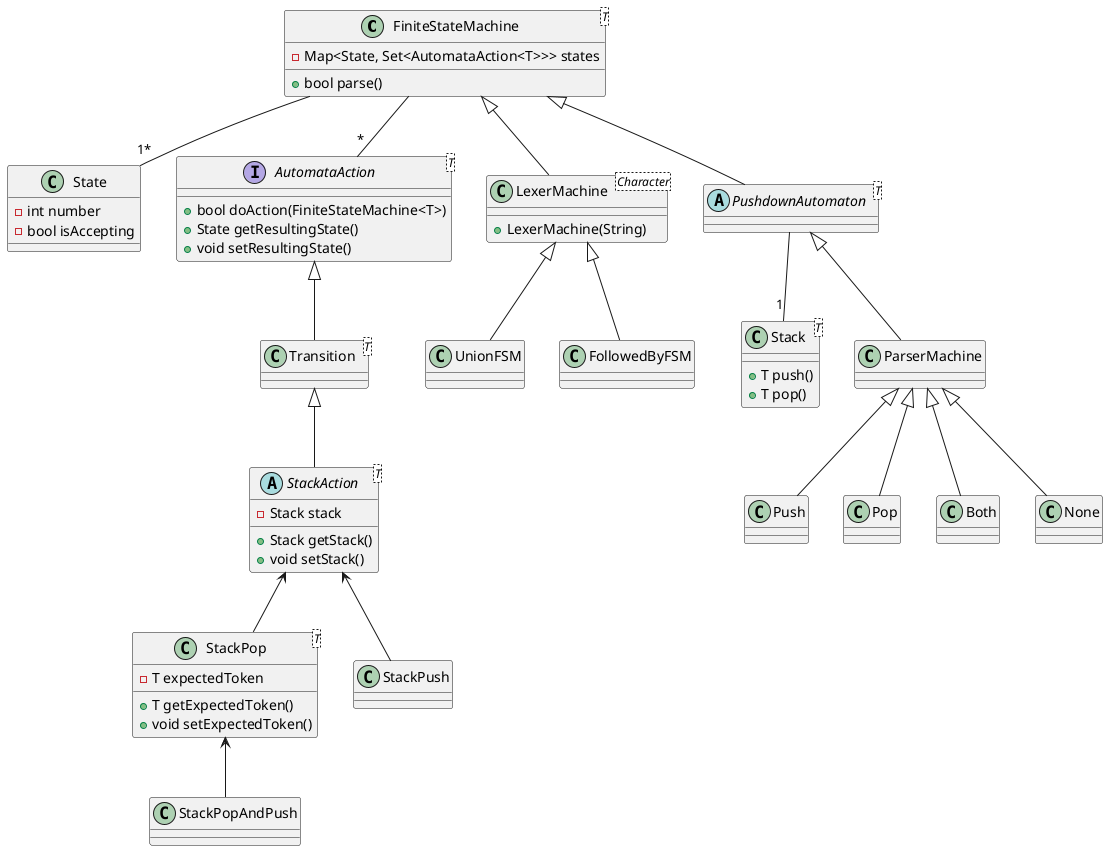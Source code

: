 @startuml

class FiniteStateMachine<T> {
    -Map<State, Set<AutomataAction<T>>> states
    +bool parse()
}

class State {
    - int number
    - bool isAccepting
}

interface AutomataAction<T> {
    +bool doAction(FiniteStateMachine<T>)
    +State getResultingState()
    +void setResultingState()
}


class LexerMachine<Character> {
    +LexerMachine(String)
}

class UnionFSM

class FollowedByFSM

abstract class PushdownAutomaton<T>

class Stack<T> {
    +T push()
    +T pop()
}

class Transition<T> {

}

abstract class StackAction<T> {
    -Stack stack
    +Stack getStack()
    +void setStack()
}

class StackPop<T> {
    -T expectedToken
    +T getExpectedToken()
    +void setExpectedToken()
}

FiniteStateMachine <|-- LexerMachine
FiniteStateMachine <|-- PushdownAutomaton

LexerMachine <|-- UnionFSM
LexerMachine <|-- FollowedByFSM

FiniteStateMachine -- "1*" State
FiniteStateMachine -- "*" AutomataAction

PushdownAutomaton <|-- ParserMachine
ParserMachine <|-- Push
ParserMachine <|-- Pop
ParserMachine <|-- Both
ParserMachine <|-- None

PushdownAutomaton -- "1" Stack

AutomataAction <|-- Transition
Transition <|-- StackAction
StackAction <-- StackPush
StackAction <-- StackPop
StackPop <-- StackPopAndPush

@enduml